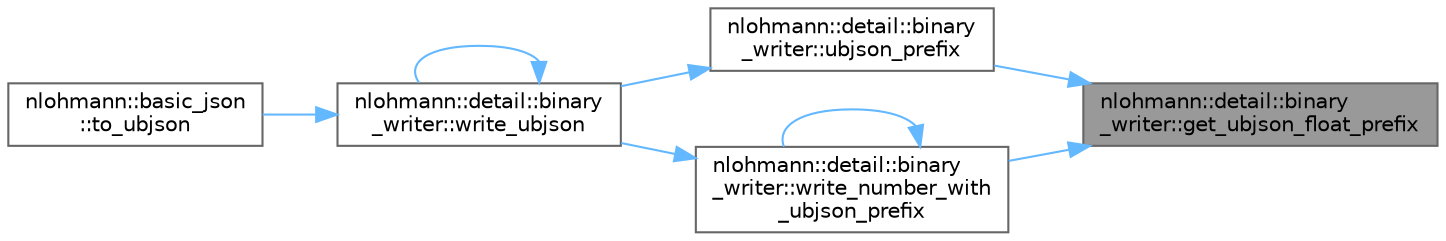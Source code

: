 digraph "nlohmann::detail::binary_writer::get_ubjson_float_prefix"
{
 // LATEX_PDF_SIZE
  bgcolor="transparent";
  edge [fontname=Helvetica,fontsize=10,labelfontname=Helvetica,labelfontsize=10];
  node [fontname=Helvetica,fontsize=10,shape=box,height=0.2,width=0.4];
  rankdir="RL";
  Node1 [label="nlohmann::detail::binary\l_writer::get_ubjson_float_prefix",height=0.2,width=0.4,color="gray40", fillcolor="grey60", style="filled", fontcolor="black",tooltip=" "];
  Node1 -> Node2 [dir="back",color="steelblue1",style="solid"];
  Node2 [label="nlohmann::detail::binary\l_writer::ubjson_prefix",height=0.2,width=0.4,color="grey40", fillcolor="white", style="filled",URL="$a02039.html#a4c129249a5aee8e4ec8add6c6184e4f7",tooltip="determine the type prefix of container values"];
  Node2 -> Node3 [dir="back",color="steelblue1",style="solid"];
  Node3 [label="nlohmann::detail::binary\l_writer::write_ubjson",height=0.2,width=0.4,color="grey40", fillcolor="white", style="filled",URL="$a02039.html#a0f6c65053d859269f88eb4ebb0cd7060",tooltip=" "];
  Node3 -> Node4 [dir="back",color="steelblue1",style="solid"];
  Node4 [label="nlohmann::basic_json\l::to_ubjson",height=0.2,width=0.4,color="grey40", fillcolor="white", style="filled",URL="$a01659.html#a19dad92c4fe9e6a289a93195e1230e97",tooltip=" "];
  Node3 -> Node3 [dir="back",color="steelblue1",style="solid"];
  Node1 -> Node5 [dir="back",color="steelblue1",style="solid"];
  Node5 [label="nlohmann::detail::binary\l_writer::write_number_with\l_ubjson_prefix",height=0.2,width=0.4,color="grey40", fillcolor="white", style="filled",URL="$a02039.html#a0ea6745f944c0c61672146886b4ee90f",tooltip=" "];
  Node5 -> Node5 [dir="back",color="steelblue1",style="solid"];
  Node5 -> Node3 [dir="back",color="steelblue1",style="solid"];
}
